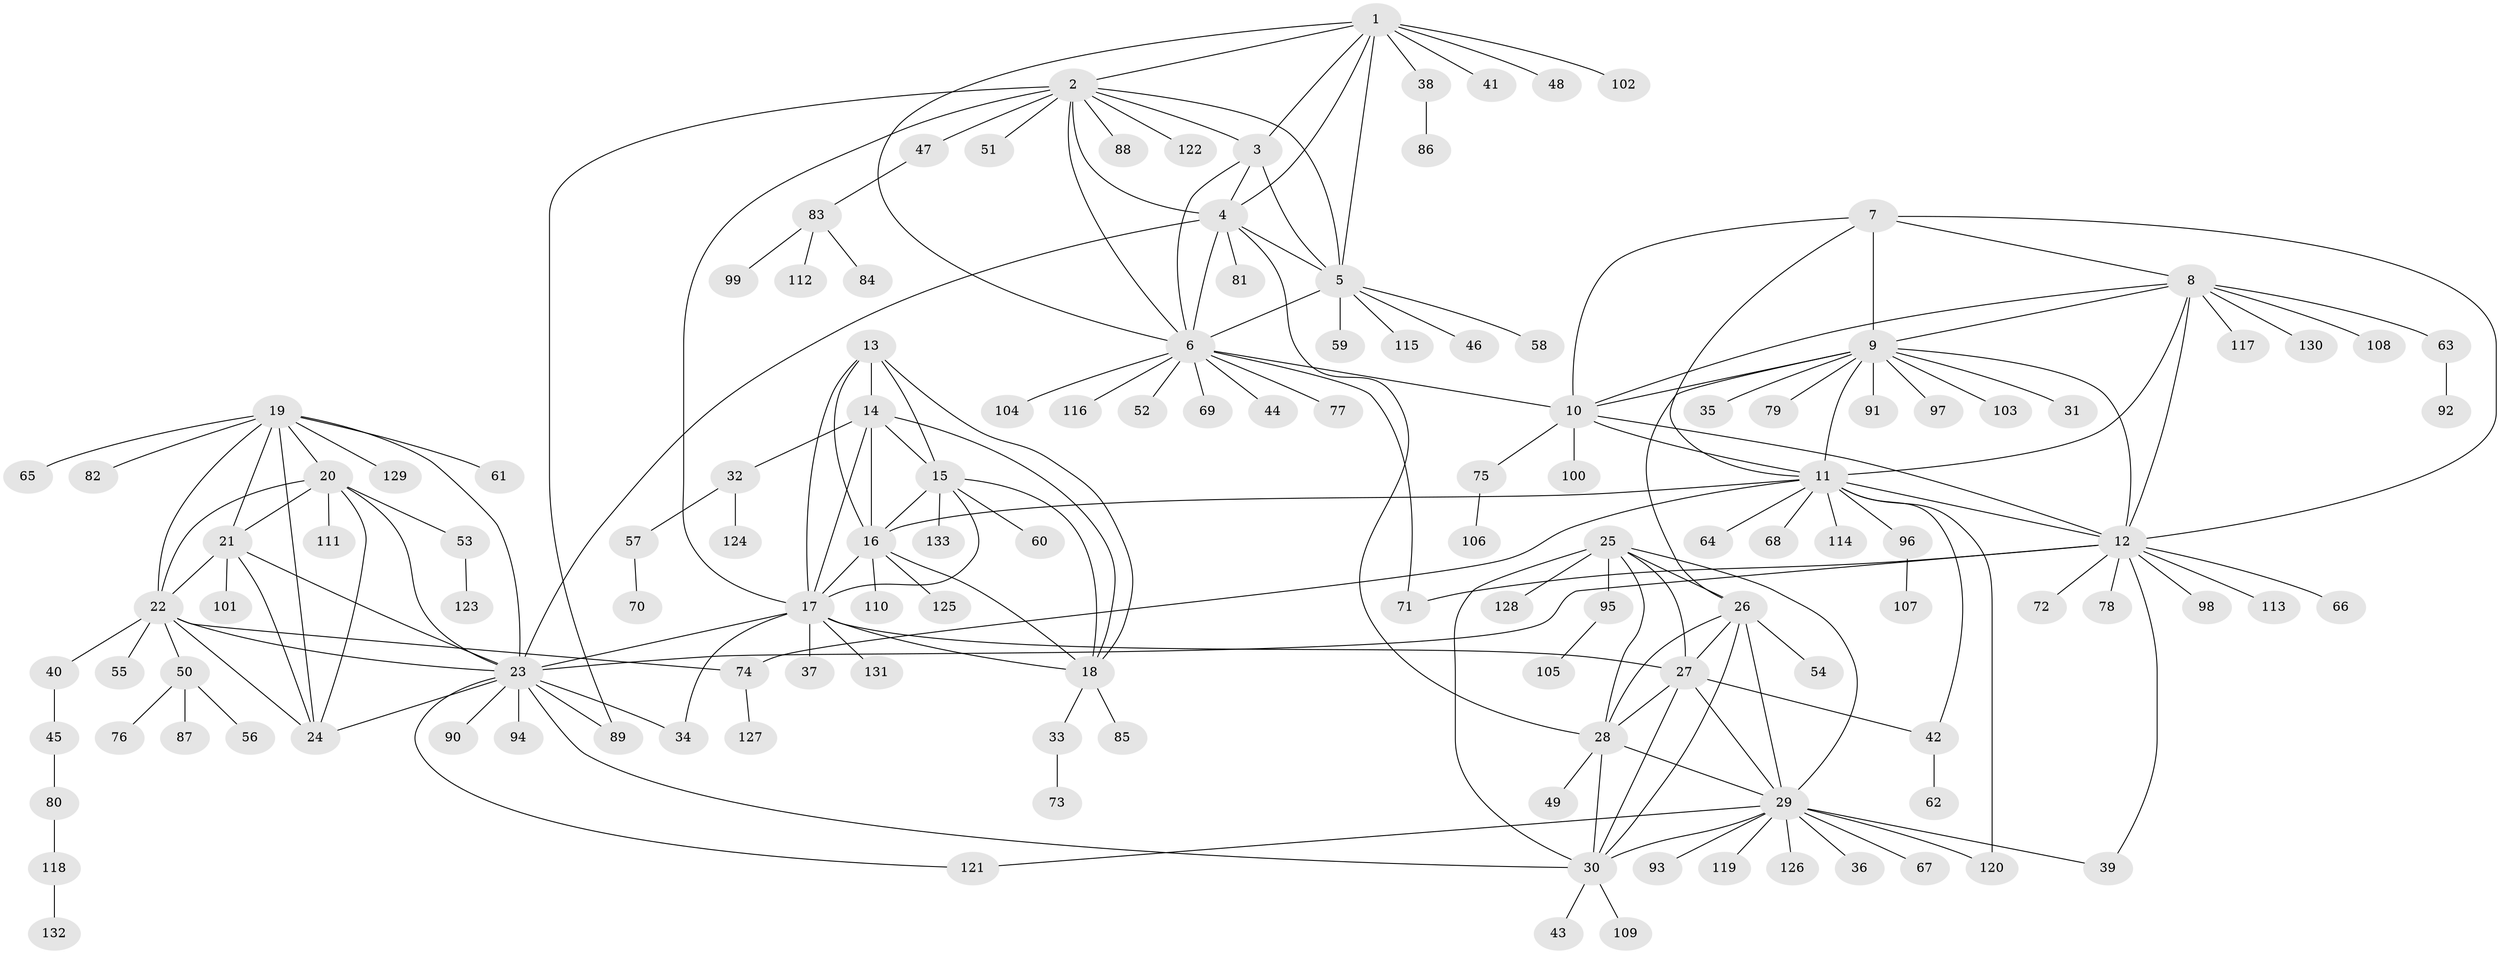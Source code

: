 // coarse degree distribution, {6: 0.030303030303030304, 8: 0.06060606060606061, 4: 0.045454545454545456, 10: 0.045454545454545456, 3: 0.045454545454545456, 20: 0.015151515151515152, 12: 0.015151515151515152, 5: 0.045454545454545456, 2: 0.06060606060606061, 1: 0.6363636363636364}
// Generated by graph-tools (version 1.1) at 2025/19/03/04/25 18:19:50]
// undirected, 133 vertices, 196 edges
graph export_dot {
graph [start="1"]
  node [color=gray90,style=filled];
  1;
  2;
  3;
  4;
  5;
  6;
  7;
  8;
  9;
  10;
  11;
  12;
  13;
  14;
  15;
  16;
  17;
  18;
  19;
  20;
  21;
  22;
  23;
  24;
  25;
  26;
  27;
  28;
  29;
  30;
  31;
  32;
  33;
  34;
  35;
  36;
  37;
  38;
  39;
  40;
  41;
  42;
  43;
  44;
  45;
  46;
  47;
  48;
  49;
  50;
  51;
  52;
  53;
  54;
  55;
  56;
  57;
  58;
  59;
  60;
  61;
  62;
  63;
  64;
  65;
  66;
  67;
  68;
  69;
  70;
  71;
  72;
  73;
  74;
  75;
  76;
  77;
  78;
  79;
  80;
  81;
  82;
  83;
  84;
  85;
  86;
  87;
  88;
  89;
  90;
  91;
  92;
  93;
  94;
  95;
  96;
  97;
  98;
  99;
  100;
  101;
  102;
  103;
  104;
  105;
  106;
  107;
  108;
  109;
  110;
  111;
  112;
  113;
  114;
  115;
  116;
  117;
  118;
  119;
  120;
  121;
  122;
  123;
  124;
  125;
  126;
  127;
  128;
  129;
  130;
  131;
  132;
  133;
  1 -- 2;
  1 -- 3;
  1 -- 4;
  1 -- 5;
  1 -- 6;
  1 -- 38;
  1 -- 41;
  1 -- 48;
  1 -- 102;
  2 -- 3;
  2 -- 4;
  2 -- 5;
  2 -- 6;
  2 -- 17;
  2 -- 47;
  2 -- 51;
  2 -- 88;
  2 -- 89;
  2 -- 122;
  3 -- 4;
  3 -- 5;
  3 -- 6;
  4 -- 5;
  4 -- 6;
  4 -- 23;
  4 -- 28;
  4 -- 81;
  5 -- 6;
  5 -- 46;
  5 -- 58;
  5 -- 59;
  5 -- 115;
  6 -- 10;
  6 -- 44;
  6 -- 52;
  6 -- 69;
  6 -- 71;
  6 -- 77;
  6 -- 104;
  6 -- 116;
  7 -- 8;
  7 -- 9;
  7 -- 10;
  7 -- 11;
  7 -- 12;
  8 -- 9;
  8 -- 10;
  8 -- 11;
  8 -- 12;
  8 -- 63;
  8 -- 108;
  8 -- 117;
  8 -- 130;
  9 -- 10;
  9 -- 11;
  9 -- 12;
  9 -- 26;
  9 -- 31;
  9 -- 35;
  9 -- 79;
  9 -- 91;
  9 -- 97;
  9 -- 103;
  10 -- 11;
  10 -- 12;
  10 -- 75;
  10 -- 100;
  11 -- 12;
  11 -- 16;
  11 -- 42;
  11 -- 64;
  11 -- 68;
  11 -- 74;
  11 -- 96;
  11 -- 114;
  11 -- 120;
  12 -- 23;
  12 -- 39;
  12 -- 66;
  12 -- 71;
  12 -- 72;
  12 -- 78;
  12 -- 98;
  12 -- 113;
  13 -- 14;
  13 -- 15;
  13 -- 16;
  13 -- 17;
  13 -- 18;
  14 -- 15;
  14 -- 16;
  14 -- 17;
  14 -- 18;
  14 -- 32;
  15 -- 16;
  15 -- 17;
  15 -- 18;
  15 -- 60;
  15 -- 133;
  16 -- 17;
  16 -- 18;
  16 -- 110;
  16 -- 125;
  17 -- 18;
  17 -- 23;
  17 -- 27;
  17 -- 34;
  17 -- 37;
  17 -- 131;
  18 -- 33;
  18 -- 85;
  19 -- 20;
  19 -- 21;
  19 -- 22;
  19 -- 23;
  19 -- 24;
  19 -- 61;
  19 -- 65;
  19 -- 82;
  19 -- 129;
  20 -- 21;
  20 -- 22;
  20 -- 23;
  20 -- 24;
  20 -- 53;
  20 -- 111;
  21 -- 22;
  21 -- 23;
  21 -- 24;
  21 -- 101;
  22 -- 23;
  22 -- 24;
  22 -- 40;
  22 -- 50;
  22 -- 55;
  22 -- 74;
  23 -- 24;
  23 -- 30;
  23 -- 34;
  23 -- 89;
  23 -- 90;
  23 -- 94;
  23 -- 121;
  25 -- 26;
  25 -- 27;
  25 -- 28;
  25 -- 29;
  25 -- 30;
  25 -- 95;
  25 -- 128;
  26 -- 27;
  26 -- 28;
  26 -- 29;
  26 -- 30;
  26 -- 54;
  27 -- 28;
  27 -- 29;
  27 -- 30;
  27 -- 42;
  28 -- 29;
  28 -- 30;
  28 -- 49;
  29 -- 30;
  29 -- 36;
  29 -- 39;
  29 -- 67;
  29 -- 93;
  29 -- 119;
  29 -- 120;
  29 -- 121;
  29 -- 126;
  30 -- 43;
  30 -- 109;
  32 -- 57;
  32 -- 124;
  33 -- 73;
  38 -- 86;
  40 -- 45;
  42 -- 62;
  45 -- 80;
  47 -- 83;
  50 -- 56;
  50 -- 76;
  50 -- 87;
  53 -- 123;
  57 -- 70;
  63 -- 92;
  74 -- 127;
  75 -- 106;
  80 -- 118;
  83 -- 84;
  83 -- 99;
  83 -- 112;
  95 -- 105;
  96 -- 107;
  118 -- 132;
}
